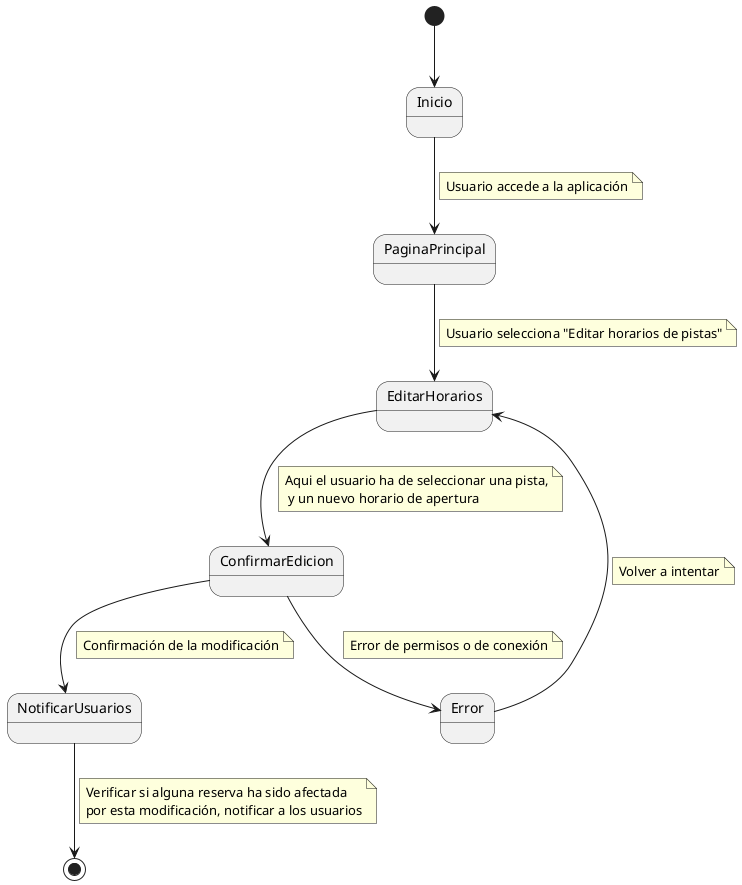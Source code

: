 @startuml
[*] --> Inicio
Inicio --> PaginaPrincipal
note on link
Usuario accede a la aplicación
end note
PaginaPrincipal --> EditarHorarios
note on link
Usuario selecciona "Editar horarios de pistas"
end note
EditarHorarios --> ConfirmarEdicion
note on link
Aqui el usuario ha de seleccionar una pista,
 y un nuevo horario de apertura
end note
ConfirmarEdicion --> Error
note on link
Error de permisos o de conexión
end note
Error --> EditarHorarios
note on link
Volver a intentar
end note
ConfirmarEdicion --> NotificarUsuarios
note on link
Confirmación de la modificación
end note
NotificarUsuarios --> [*] 
note on link
Verificar si alguna reserva ha sido afectada
por esta modificación, notificar a los usuarios
end note

@enduml
